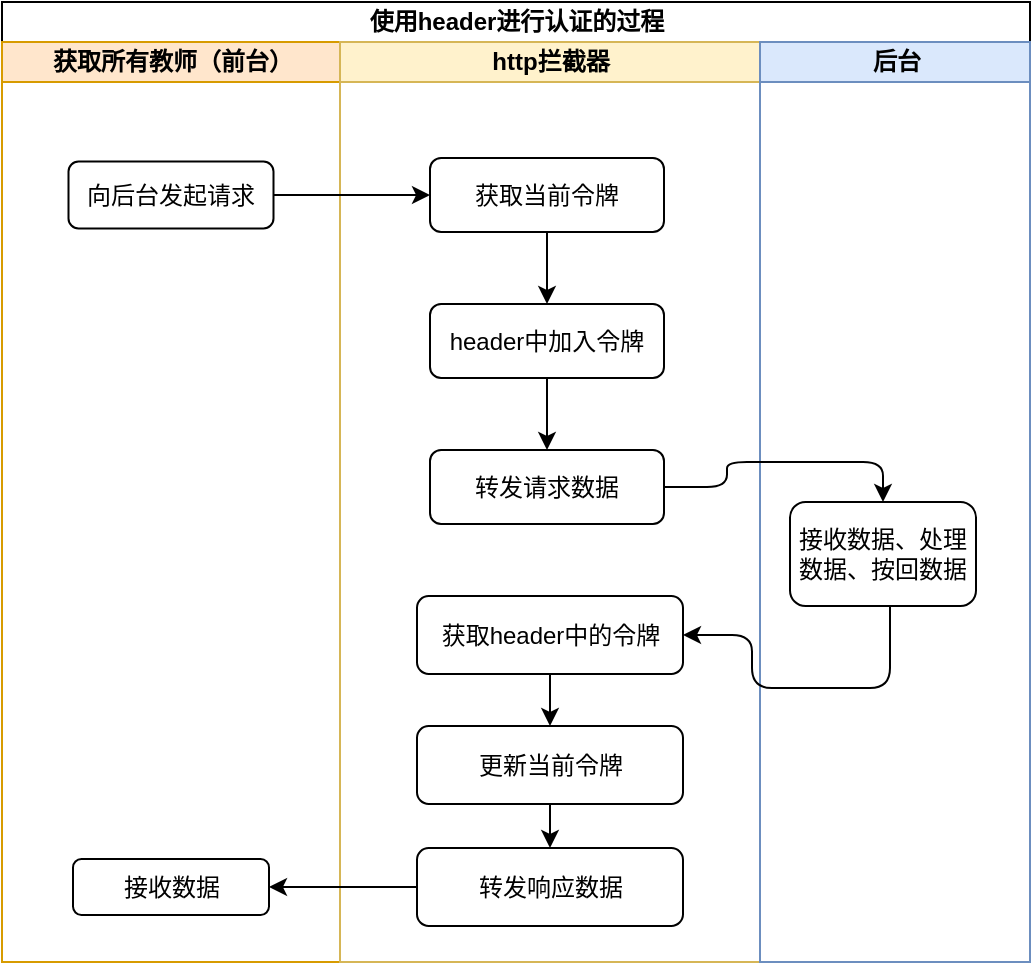 <mxfile version="12.6.5" type="device"><diagram id="Yt_tfqz7ApNqE3YDrvee" name="Page-1"><mxGraphModel dx="1092" dy="666" grid="0" gridSize="10" guides="1" tooltips="1" connect="1" arrows="1" fold="1" page="1" pageScale="1" pageWidth="827" pageHeight="1169" math="0" shadow="0"><root><mxCell id="0"/><mxCell id="1" parent="0"/><mxCell id="NCpCDMkK0UrJVTj2YaHL-15" value="使用header进行认证的过程" style="swimlane;html=1;childLayout=stackLayout;resizeParent=1;resizeParentMax=0;startSize=20;" vertex="1" parent="1"><mxGeometry x="130" y="70" width="514" height="480" as="geometry"/></mxCell><mxCell id="NCpCDMkK0UrJVTj2YaHL-16" value="获取所有教师（前台）" style="swimlane;html=1;startSize=20;fillColor=#ffe6cc;strokeColor=#d79b00;" vertex="1" parent="NCpCDMkK0UrJVTj2YaHL-15"><mxGeometry y="20" width="169" height="460" as="geometry"/></mxCell><mxCell id="NCpCDMkK0UrJVTj2YaHL-19" value="向后台发起请求" style="rounded=1;whiteSpace=wrap;html=1;" vertex="1" parent="NCpCDMkK0UrJVTj2YaHL-16"><mxGeometry x="33.25" y="59.75" width="102.5" height="33.5" as="geometry"/></mxCell><mxCell id="NCpCDMkK0UrJVTj2YaHL-34" value="接收数据" style="rounded=1;whiteSpace=wrap;html=1;" vertex="1" parent="NCpCDMkK0UrJVTj2YaHL-16"><mxGeometry x="35.5" y="408.5" width="98" height="28" as="geometry"/></mxCell><mxCell id="NCpCDMkK0UrJVTj2YaHL-17" value="http拦截器" style="swimlane;html=1;startSize=20;fillColor=#fff2cc;strokeColor=#d6b656;" vertex="1" parent="NCpCDMkK0UrJVTj2YaHL-15"><mxGeometry x="169" y="20" width="210" height="460" as="geometry"/></mxCell><mxCell id="NCpCDMkK0UrJVTj2YaHL-22" value="" style="edgeStyle=orthogonalEdgeStyle;rounded=0;orthogonalLoop=1;jettySize=auto;html=1;" edge="1" parent="NCpCDMkK0UrJVTj2YaHL-17" source="NCpCDMkK0UrJVTj2YaHL-20" target="NCpCDMkK0UrJVTj2YaHL-21"><mxGeometry relative="1" as="geometry"/></mxCell><mxCell id="NCpCDMkK0UrJVTj2YaHL-20" value="获取当前令牌" style="rounded=1;whiteSpace=wrap;html=1;" vertex="1" parent="NCpCDMkK0UrJVTj2YaHL-17"><mxGeometry x="45" y="58" width="117" height="37" as="geometry"/></mxCell><mxCell id="NCpCDMkK0UrJVTj2YaHL-24" value="" style="edgeStyle=orthogonalEdgeStyle;rounded=0;orthogonalLoop=1;jettySize=auto;html=1;" edge="1" parent="NCpCDMkK0UrJVTj2YaHL-17" source="NCpCDMkK0UrJVTj2YaHL-21" target="NCpCDMkK0UrJVTj2YaHL-23"><mxGeometry relative="1" as="geometry"/></mxCell><mxCell id="NCpCDMkK0UrJVTj2YaHL-21" value="header中加入令牌" style="rounded=1;whiteSpace=wrap;html=1;" vertex="1" parent="NCpCDMkK0UrJVTj2YaHL-17"><mxGeometry x="45" y="131" width="117" height="37" as="geometry"/></mxCell><mxCell id="NCpCDMkK0UrJVTj2YaHL-23" value="转发请求数据" style="rounded=1;whiteSpace=wrap;html=1;" vertex="1" parent="NCpCDMkK0UrJVTj2YaHL-17"><mxGeometry x="45" y="204" width="117" height="37" as="geometry"/></mxCell><mxCell id="NCpCDMkK0UrJVTj2YaHL-30" value="" style="edgeStyle=orthogonalEdgeStyle;rounded=1;orthogonalLoop=1;jettySize=auto;html=1;" edge="1" parent="NCpCDMkK0UrJVTj2YaHL-17" source="NCpCDMkK0UrJVTj2YaHL-27" target="NCpCDMkK0UrJVTj2YaHL-29"><mxGeometry relative="1" as="geometry"/></mxCell><mxCell id="NCpCDMkK0UrJVTj2YaHL-27" value="获取header中的令牌" style="rounded=1;whiteSpace=wrap;html=1;" vertex="1" parent="NCpCDMkK0UrJVTj2YaHL-17"><mxGeometry x="38.5" y="277" width="133" height="39" as="geometry"/></mxCell><mxCell id="NCpCDMkK0UrJVTj2YaHL-32" value="" style="edgeStyle=orthogonalEdgeStyle;rounded=1;orthogonalLoop=1;jettySize=auto;html=1;" edge="1" parent="NCpCDMkK0UrJVTj2YaHL-17" source="NCpCDMkK0UrJVTj2YaHL-29" target="NCpCDMkK0UrJVTj2YaHL-31"><mxGeometry relative="1" as="geometry"/></mxCell><mxCell id="NCpCDMkK0UrJVTj2YaHL-29" value="更新当前令牌" style="rounded=1;whiteSpace=wrap;html=1;" vertex="1" parent="NCpCDMkK0UrJVTj2YaHL-17"><mxGeometry x="38.5" y="342" width="133" height="39" as="geometry"/></mxCell><mxCell id="NCpCDMkK0UrJVTj2YaHL-31" value="转发响应数据" style="rounded=1;whiteSpace=wrap;html=1;" vertex="1" parent="NCpCDMkK0UrJVTj2YaHL-17"><mxGeometry x="38.5" y="403" width="133" height="39" as="geometry"/></mxCell><mxCell id="NCpCDMkK0UrJVTj2YaHL-33" style="edgeStyle=orthogonalEdgeStyle;rounded=1;orthogonalLoop=1;jettySize=auto;html=1;entryX=0;entryY=0.5;entryDx=0;entryDy=0;" edge="1" parent="NCpCDMkK0UrJVTj2YaHL-15" source="NCpCDMkK0UrJVTj2YaHL-19" target="NCpCDMkK0UrJVTj2YaHL-20"><mxGeometry relative="1" as="geometry"/></mxCell><mxCell id="NCpCDMkK0UrJVTj2YaHL-35" value="" style="edgeStyle=orthogonalEdgeStyle;rounded=1;orthogonalLoop=1;jettySize=auto;html=1;" edge="1" parent="NCpCDMkK0UrJVTj2YaHL-15" source="NCpCDMkK0UrJVTj2YaHL-31" target="NCpCDMkK0UrJVTj2YaHL-34"><mxGeometry relative="1" as="geometry"/></mxCell><mxCell id="NCpCDMkK0UrJVTj2YaHL-18" value="后台" style="swimlane;html=1;startSize=20;fillColor=#dae8fc;strokeColor=#6c8ebf;" vertex="1" parent="NCpCDMkK0UrJVTj2YaHL-15"><mxGeometry x="379" y="20" width="135" height="460" as="geometry"/></mxCell><mxCell id="NCpCDMkK0UrJVTj2YaHL-25" value="接收数据、处理数据、按回数据" style="rounded=1;whiteSpace=wrap;html=1;" vertex="1" parent="NCpCDMkK0UrJVTj2YaHL-18"><mxGeometry x="15" y="230" width="93" height="52" as="geometry"/></mxCell><mxCell id="NCpCDMkK0UrJVTj2YaHL-36" style="edgeStyle=orthogonalEdgeStyle;rounded=1;orthogonalLoop=1;jettySize=auto;html=1;entryX=0.5;entryY=0;entryDx=0;entryDy=0;" edge="1" parent="NCpCDMkK0UrJVTj2YaHL-15" source="NCpCDMkK0UrJVTj2YaHL-23" target="NCpCDMkK0UrJVTj2YaHL-25"><mxGeometry relative="1" as="geometry"/></mxCell><mxCell id="NCpCDMkK0UrJVTj2YaHL-37" style="edgeStyle=orthogonalEdgeStyle;rounded=1;orthogonalLoop=1;jettySize=auto;html=1;entryX=1;entryY=0.5;entryDx=0;entryDy=0;" edge="1" parent="NCpCDMkK0UrJVTj2YaHL-15" source="NCpCDMkK0UrJVTj2YaHL-25" target="NCpCDMkK0UrJVTj2YaHL-27"><mxGeometry relative="1" as="geometry"><Array as="points"><mxPoint x="444" y="343"/><mxPoint x="375" y="343"/><mxPoint x="375" y="317"/></Array></mxGeometry></mxCell></root></mxGraphModel></diagram></mxfile>